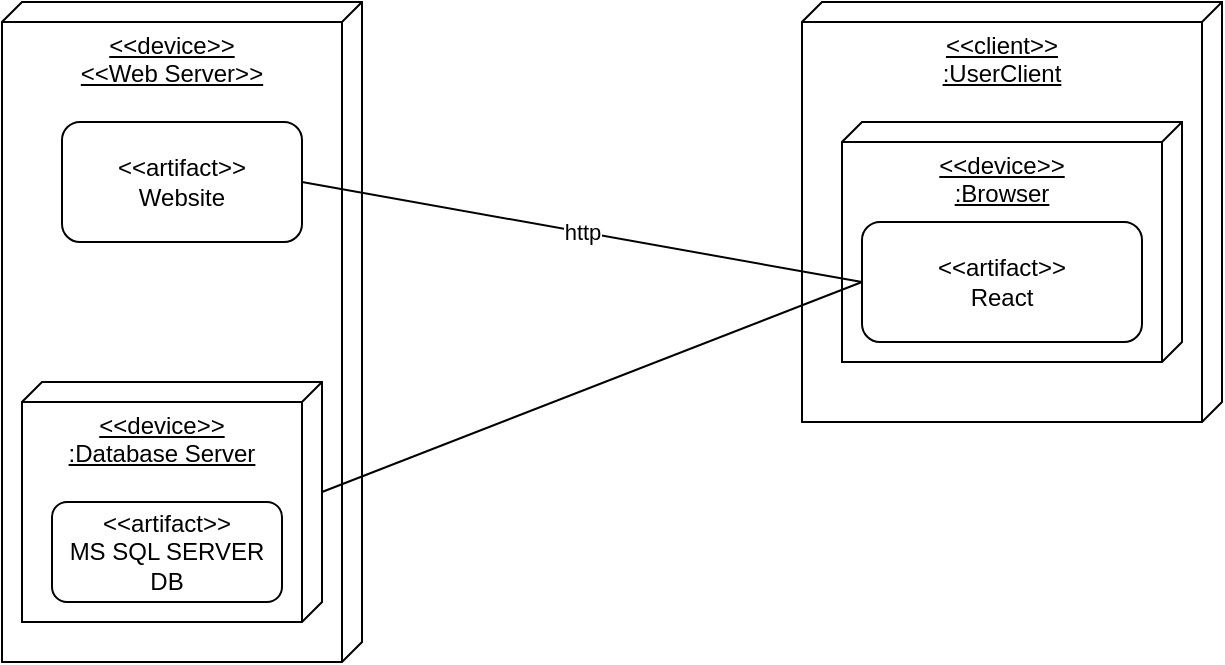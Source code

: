 <mxfile version="21.3.7" type="device">
  <diagram name="Страница 1" id="nMRgs3bLhtDG-8_shzr4">
    <mxGraphModel dx="1195" dy="628" grid="1" gridSize="10" guides="1" tooltips="1" connect="1" arrows="1" fold="1" page="1" pageScale="1" pageWidth="827" pageHeight="1169" math="0" shadow="0">
      <root>
        <mxCell id="0" />
        <mxCell id="1" parent="0" />
        <mxCell id="x5-sr8hhguwtfai4uZ6X-26" value="&lt;div align=&quot;center&quot;&gt;&amp;lt;&amp;lt;device&amp;gt;&amp;gt;&lt;/div&gt;&lt;div align=&quot;center&quot;&gt;&amp;lt;&amp;lt;Web Server&amp;gt;&amp;gt;&lt;br&gt;&lt;/div&gt;" style="verticalAlign=top;align=center;spacingTop=8;spacingLeft=2;spacingRight=12;shape=cube;size=10;direction=south;fontStyle=4;html=1;whiteSpace=wrap;" parent="1" vertex="1">
          <mxGeometry x="90" y="150" width="180" height="330" as="geometry" />
        </mxCell>
        <mxCell id="x5-sr8hhguwtfai4uZ6X-27" value="&lt;div align=&quot;center&quot;&gt;&amp;lt;&amp;lt;client&amp;gt;&amp;gt;&lt;/div&gt;&lt;div align=&quot;center&quot;&gt;:UserClient&lt;br&gt;&lt;/div&gt;" style="verticalAlign=top;align=center;spacingTop=8;spacingLeft=2;spacingRight=12;shape=cube;size=10;direction=south;fontStyle=4;html=1;whiteSpace=wrap;" parent="1" vertex="1">
          <mxGeometry x="490" y="150" width="210" height="210" as="geometry" />
        </mxCell>
        <mxCell id="x5-sr8hhguwtfai4uZ6X-30" value="&amp;lt;&amp;lt;artifact&amp;gt;&amp;gt;&lt;br&gt;Website" style="rounded=1;whiteSpace=wrap;html=1;" parent="1" vertex="1">
          <mxGeometry x="120" y="210" width="120" height="60" as="geometry" />
        </mxCell>
        <mxCell id="x5-sr8hhguwtfai4uZ6X-31" value="&lt;div align=&quot;center&quot;&gt;&amp;lt;&amp;lt;device&amp;gt;&amp;gt;&lt;/div&gt;&lt;div align=&quot;center&quot;&gt;:Browser&lt;br&gt;&lt;/div&gt;" style="verticalAlign=top;align=center;spacingTop=8;spacingLeft=2;spacingRight=12;shape=cube;size=10;direction=south;fontStyle=4;html=1;whiteSpace=wrap;" parent="1" vertex="1">
          <mxGeometry x="510" y="210" width="170" height="120" as="geometry" />
        </mxCell>
        <mxCell id="x5-sr8hhguwtfai4uZ6X-32" value="&lt;div&gt;&amp;lt;&amp;lt;artifact&amp;gt;&amp;gt;&lt;/div&gt;&lt;div&gt;React&lt;/div&gt;" style="rounded=1;whiteSpace=wrap;html=1;" parent="1" vertex="1">
          <mxGeometry x="520" y="260" width="140" height="60" as="geometry" />
        </mxCell>
        <mxCell id="x5-sr8hhguwtfai4uZ6X-34" value="&lt;div align=&quot;center&quot;&gt;&amp;lt;&amp;lt;device&amp;gt;&amp;gt;&lt;/div&gt;&lt;div align=&quot;center&quot;&gt;:Database Server&lt;br&gt;&lt;/div&gt;" style="verticalAlign=top;align=center;spacingTop=8;spacingLeft=2;spacingRight=12;shape=cube;size=10;direction=south;fontStyle=4;html=1;whiteSpace=wrap;" parent="1" vertex="1">
          <mxGeometry x="100" y="340" width="150" height="120" as="geometry" />
        </mxCell>
        <mxCell id="x5-sr8hhguwtfai4uZ6X-35" value="&lt;div&gt;&amp;lt;&amp;lt;artifact&amp;gt;&amp;gt;&lt;/div&gt;&lt;div&gt;MS SQL SERVER DB&lt;br&gt;&lt;/div&gt;" style="rounded=1;whiteSpace=wrap;html=1;" parent="1" vertex="1">
          <mxGeometry x="115" y="400" width="115" height="50" as="geometry" />
        </mxCell>
        <mxCell id="x5-sr8hhguwtfai4uZ6X-36" value="" style="endArrow=none;html=1;rounded=0;entryX=0;entryY=0;entryDx=55;entryDy=0;entryPerimeter=0;exitX=0;exitY=0.5;exitDx=0;exitDy=0;" parent="1" source="x5-sr8hhguwtfai4uZ6X-32" target="x5-sr8hhguwtfai4uZ6X-34" edge="1">
          <mxGeometry width="50" height="50" relative="1" as="geometry">
            <mxPoint x="240" y="420" as="sourcePoint" />
            <mxPoint x="290" y="370" as="targetPoint" />
          </mxGeometry>
        </mxCell>
        <mxCell id="x5-sr8hhguwtfai4uZ6X-37" value="http" style="endArrow=none;html=1;rounded=0;entryX=0;entryY=0.5;entryDx=0;entryDy=0;exitX=1;exitY=0.5;exitDx=0;exitDy=0;" parent="1" source="x5-sr8hhguwtfai4uZ6X-30" target="x5-sr8hhguwtfai4uZ6X-32" edge="1">
          <mxGeometry width="50" height="50" relative="1" as="geometry">
            <mxPoint x="280" y="225" as="sourcePoint" />
            <mxPoint x="520" y="425" as="targetPoint" />
          </mxGeometry>
        </mxCell>
      </root>
    </mxGraphModel>
  </diagram>
</mxfile>
